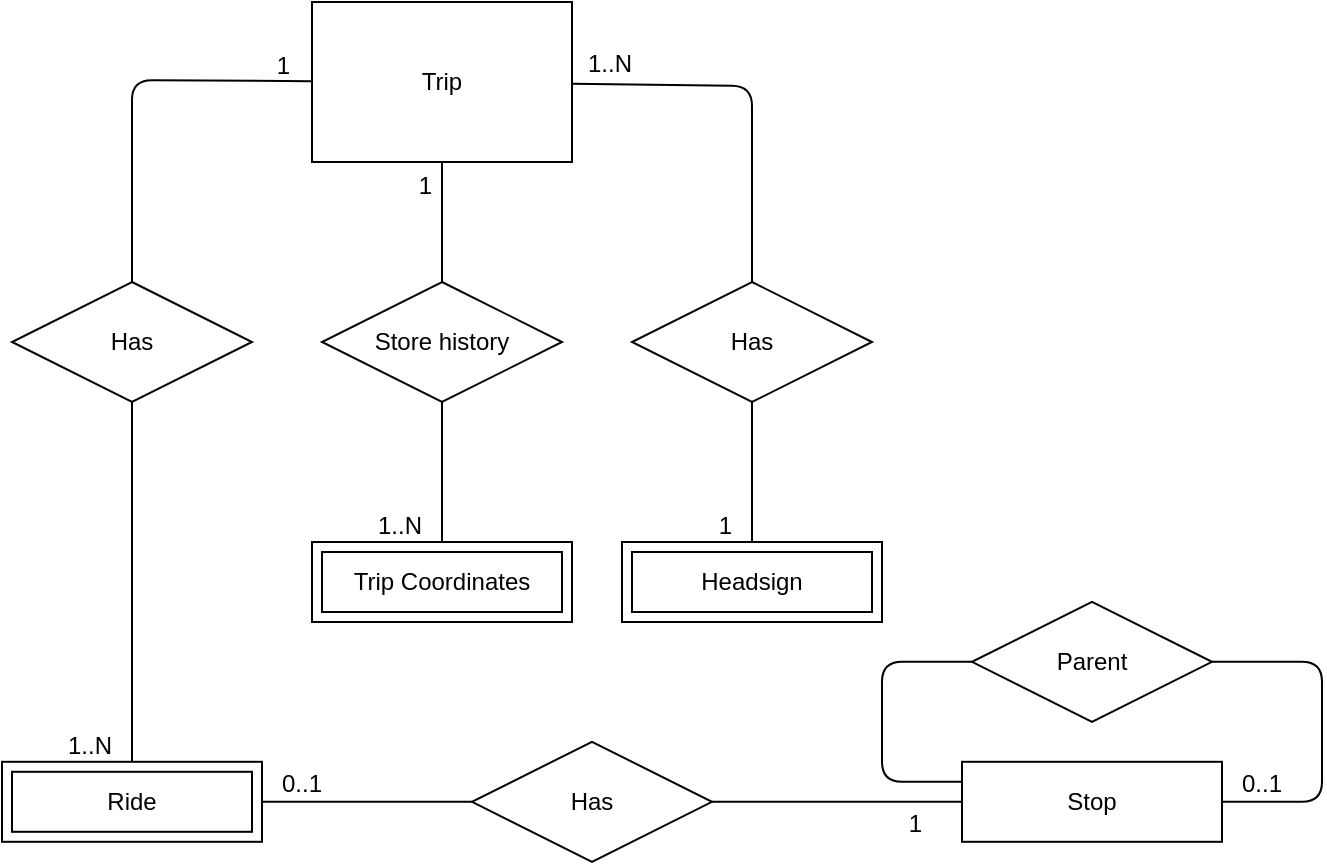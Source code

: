 <mxfile version="14.6.13"><diagram id="Fv913fgJZXaBhVebxcCD" name="Page-1"><mxGraphModel dx="1042" dy="625" grid="1" gridSize="10" guides="1" tooltips="1" connect="1" arrows="1" fold="1" page="1" pageScale="1" pageWidth="827" pageHeight="583" math="0" shadow="0"><root><mxCell id="0"/><mxCell id="1" parent="0"/><mxCell id="4hx_FX8UpQfVgz2SxYID-1" value="Trip" style="whiteSpace=wrap;html=1;align=center;" vertex="1" parent="1"><mxGeometry x="239" y="66" width="130" height="80" as="geometry"/></mxCell><mxCell id="4hx_FX8UpQfVgz2SxYID-2" value="Ride" style="shape=ext;margin=3;double=1;whiteSpace=wrap;html=1;align=center;" vertex="1" parent="1"><mxGeometry x="84" y="445.9" width="130" height="40" as="geometry"/></mxCell><mxCell id="4hx_FX8UpQfVgz2SxYID-3" value="Headsign" style="shape=ext;margin=3;double=1;whiteSpace=wrap;html=1;align=center;" vertex="1" parent="1"><mxGeometry x="394" y="336" width="130" height="40" as="geometry"/></mxCell><mxCell id="4hx_FX8UpQfVgz2SxYID-4" value="Stop" style="whiteSpace=wrap;html=1;align=center;" vertex="1" parent="1"><mxGeometry x="564" y="445.9" width="130" height="40" as="geometry"/></mxCell><mxCell id="4hx_FX8UpQfVgz2SxYID-5" value="Trip Coordinates" style="shape=ext;margin=3;double=1;whiteSpace=wrap;html=1;align=center;" vertex="1" parent="1"><mxGeometry x="239" y="336" width="130" height="40" as="geometry"/></mxCell><mxCell id="4hx_FX8UpQfVgz2SxYID-6" value="Has" style="shape=rhombus;perimeter=rhombusPerimeter;whiteSpace=wrap;html=1;align=center;" vertex="1" parent="1"><mxGeometry x="399" y="206" width="120" height="60" as="geometry"/></mxCell><mxCell id="4hx_FX8UpQfVgz2SxYID-15" value="Store history" style="shape=rhombus;perimeter=rhombusPerimeter;whiteSpace=wrap;html=1;align=center;" vertex="1" parent="1"><mxGeometry x="244" y="206" width="120" height="60" as="geometry"/></mxCell><mxCell id="4hx_FX8UpQfVgz2SxYID-18" value="Has" style="shape=rhombus;perimeter=rhombusPerimeter;whiteSpace=wrap;html=1;align=center;" vertex="1" parent="1"><mxGeometry x="89" y="206" width="120" height="60" as="geometry"/></mxCell><mxCell id="4hx_FX8UpQfVgz2SxYID-22" value="Has" style="shape=rhombus;perimeter=rhombusPerimeter;whiteSpace=wrap;html=1;align=center;" vertex="1" parent="1"><mxGeometry x="319" y="435.9" width="120" height="60" as="geometry"/></mxCell><mxCell id="4hx_FX8UpQfVgz2SxYID-25" value="Parent" style="shape=rhombus;perimeter=rhombusPerimeter;whiteSpace=wrap;html=1;align=center;" vertex="1" parent="1"><mxGeometry x="569" y="365.9" width="120" height="60" as="geometry"/></mxCell><mxCell id="4hx_FX8UpQfVgz2SxYID-28" value="" style="edgeStyle=orthogonalEdgeStyle;fontSize=12;html=1;endArrow=none;endFill=0;exitX=0;exitY=0.5;exitDx=0;exitDy=0;entryX=0;entryY=0.25;entryDx=0;entryDy=0;" edge="1" parent="1" source="4hx_FX8UpQfVgz2SxYID-25" target="4hx_FX8UpQfVgz2SxYID-4"><mxGeometry width="100" height="100" relative="1" as="geometry"><mxPoint x="714" y="345.9" as="sourcePoint"/><mxPoint x="704" y="475.9" as="targetPoint"/><Array as="points"><mxPoint x="524" y="395.9"/><mxPoint x="524" y="455.9"/></Array></mxGeometry></mxCell><mxCell id="4hx_FX8UpQfVgz2SxYID-29" value="" style="endArrow=none;html=1;rounded=0;" edge="1" parent="1" source="4hx_FX8UpQfVgz2SxYID-6" target="4hx_FX8UpQfVgz2SxYID-3"><mxGeometry relative="1" as="geometry"><mxPoint x="179" y="-134" as="sourcePoint"/><mxPoint x="339" y="-134" as="targetPoint"/></mxGeometry></mxCell><mxCell id="4hx_FX8UpQfVgz2SxYID-30" value="1" style="resizable=0;html=1;align=right;verticalAlign=bottom;" connectable="0" vertex="1" parent="4hx_FX8UpQfVgz2SxYID-29"><mxGeometry x="1" relative="1" as="geometry"><mxPoint x="-10" as="offset"/></mxGeometry></mxCell><mxCell id="4hx_FX8UpQfVgz2SxYID-31" value="" style="endArrow=none;html=1;rounded=1;" edge="1" parent="1" source="4hx_FX8UpQfVgz2SxYID-6" target="4hx_FX8UpQfVgz2SxYID-1"><mxGeometry relative="1" as="geometry"><mxPoint x="329" y="-184" as="sourcePoint"/><mxPoint x="389" y="-184" as="targetPoint"/><Array as="points"><mxPoint x="459" y="108"/></Array></mxGeometry></mxCell><mxCell id="4hx_FX8UpQfVgz2SxYID-32" value="1..N" style="resizable=0;html=1;align=right;verticalAlign=bottom;" connectable="0" vertex="1" parent="4hx_FX8UpQfVgz2SxYID-31"><mxGeometry x="1" relative="1" as="geometry"><mxPoint x="30" y="-1" as="offset"/></mxGeometry></mxCell><mxCell id="4hx_FX8UpQfVgz2SxYID-33" value="" style="endArrow=none;html=1;rounded=0;" edge="1" parent="1" source="4hx_FX8UpQfVgz2SxYID-15" target="4hx_FX8UpQfVgz2SxYID-5"><mxGeometry relative="1" as="geometry"><mxPoint x="238.589" y="-169.205" as="sourcePoint"/><mxPoint x="145.667" y="-124" as="targetPoint"/><Array as="points"/></mxGeometry></mxCell><mxCell id="4hx_FX8UpQfVgz2SxYID-34" value="1..N" style="resizable=0;html=1;align=right;verticalAlign=bottom;" connectable="0" vertex="1" parent="4hx_FX8UpQfVgz2SxYID-33"><mxGeometry x="1" relative="1" as="geometry"><mxPoint x="-10" as="offset"/></mxGeometry></mxCell><mxCell id="4hx_FX8UpQfVgz2SxYID-35" value="" style="endArrow=none;html=1;rounded=0;" edge="1" parent="1" source="4hx_FX8UpQfVgz2SxYID-15" target="4hx_FX8UpQfVgz2SxYID-1"><mxGeometry relative="1" as="geometry"><mxPoint x="329" y="-184" as="sourcePoint"/><mxPoint x="389" y="-184" as="targetPoint"/></mxGeometry></mxCell><mxCell id="4hx_FX8UpQfVgz2SxYID-36" value="1" style="resizable=0;html=1;align=right;verticalAlign=bottom;" connectable="0" vertex="1" parent="4hx_FX8UpQfVgz2SxYID-35"><mxGeometry x="1" relative="1" as="geometry"><mxPoint x="-5" y="20" as="offset"/></mxGeometry></mxCell><mxCell id="4hx_FX8UpQfVgz2SxYID-37" value="" style="endArrow=none;html=1;rounded=0;" edge="1" parent="1" source="4hx_FX8UpQfVgz2SxYID-18" target="4hx_FX8UpQfVgz2SxYID-2"><mxGeometry relative="1" as="geometry"><mxPoint x="329" y="-94" as="sourcePoint"/><mxPoint x="389" y="-94" as="targetPoint"/><Array as="points"/></mxGeometry></mxCell><mxCell id="4hx_FX8UpQfVgz2SxYID-38" value="1..N" style="resizable=0;html=1;align=right;verticalAlign=bottom;" connectable="0" vertex="1" parent="4hx_FX8UpQfVgz2SxYID-37"><mxGeometry x="1" relative="1" as="geometry"><mxPoint x="-10" as="offset"/></mxGeometry></mxCell><mxCell id="4hx_FX8UpQfVgz2SxYID-39" value="" style="endArrow=none;html=1;rounded=1;" edge="1" parent="1" source="4hx_FX8UpQfVgz2SxYID-18" target="4hx_FX8UpQfVgz2SxYID-1"><mxGeometry relative="1" as="geometry"><mxPoint x="209" y="-94" as="sourcePoint"/><mxPoint x="149" y="-94" as="targetPoint"/><Array as="points"><mxPoint x="149" y="105"/></Array></mxGeometry></mxCell><mxCell id="4hx_FX8UpQfVgz2SxYID-40" value="1" style="resizable=0;html=1;align=right;verticalAlign=bottom;" connectable="0" vertex="1" parent="4hx_FX8UpQfVgz2SxYID-39"><mxGeometry x="1" relative="1" as="geometry"><mxPoint x="-10" y="1" as="offset"/></mxGeometry></mxCell><mxCell id="4hx_FX8UpQfVgz2SxYID-41" value="" style="endArrow=none;html=1;rounded=0;" edge="1" parent="1" source="4hx_FX8UpQfVgz2SxYID-22" target="4hx_FX8UpQfVgz2SxYID-4"><mxGeometry relative="1" as="geometry"><mxPoint x="329" y="-94" as="sourcePoint"/><mxPoint x="389" y="-94" as="targetPoint"/><Array as="points"/></mxGeometry></mxCell><mxCell id="4hx_FX8UpQfVgz2SxYID-42" value="1" style="resizable=0;html=1;align=right;verticalAlign=bottom;" connectable="0" vertex="1" parent="4hx_FX8UpQfVgz2SxYID-41"><mxGeometry x="1" relative="1" as="geometry"><mxPoint x="-20" y="20" as="offset"/></mxGeometry></mxCell><mxCell id="4hx_FX8UpQfVgz2SxYID-43" value="" style="endArrow=none;html=1;rounded=0;" edge="1" parent="1" source="4hx_FX8UpQfVgz2SxYID-22" target="4hx_FX8UpQfVgz2SxYID-2"><mxGeometry relative="1" as="geometry"><mxPoint x="209" y="-94" as="sourcePoint"/><mxPoint x="149" y="-94" as="targetPoint"/></mxGeometry></mxCell><mxCell id="4hx_FX8UpQfVgz2SxYID-44" value="0..1" style="resizable=0;html=1;align=right;verticalAlign=bottom;" connectable="0" vertex="1" parent="4hx_FX8UpQfVgz2SxYID-43"><mxGeometry x="1" relative="1" as="geometry"><mxPoint x="30" as="offset"/></mxGeometry></mxCell><mxCell id="4hx_FX8UpQfVgz2SxYID-46" value="" style="endArrow=none;html=1;rounded=1;" edge="1" parent="1" source="4hx_FX8UpQfVgz2SxYID-25" target="4hx_FX8UpQfVgz2SxYID-4"><mxGeometry relative="1" as="geometry"><mxPoint x="508.146" y="482.973" as="sourcePoint"/><mxPoint x="574" y="479.414" as="targetPoint"/><Array as="points"><mxPoint x="744" y="395.9"/><mxPoint x="744" y="465.9"/></Array></mxGeometry></mxCell><mxCell id="4hx_FX8UpQfVgz2SxYID-47" value="0..1" style="resizable=0;html=1;align=right;verticalAlign=bottom;" connectable="0" vertex="1" parent="4hx_FX8UpQfVgz2SxYID-46"><mxGeometry x="1" relative="1" as="geometry"><mxPoint x="30" as="offset"/></mxGeometry></mxCell></root></mxGraphModel></diagram></mxfile>